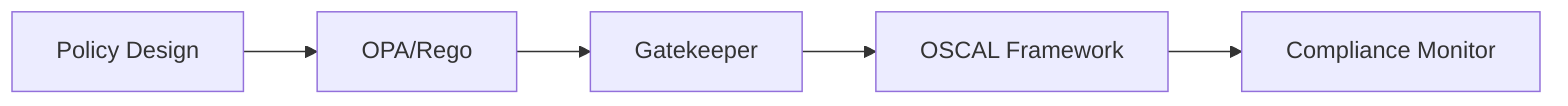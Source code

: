 graph LR
    A[Policy Design] --> B[OPA/Rego]
    B --> C[Gatekeeper]
    C --> D[OSCAL Framework]
    D --> E[Compliance Monitor]